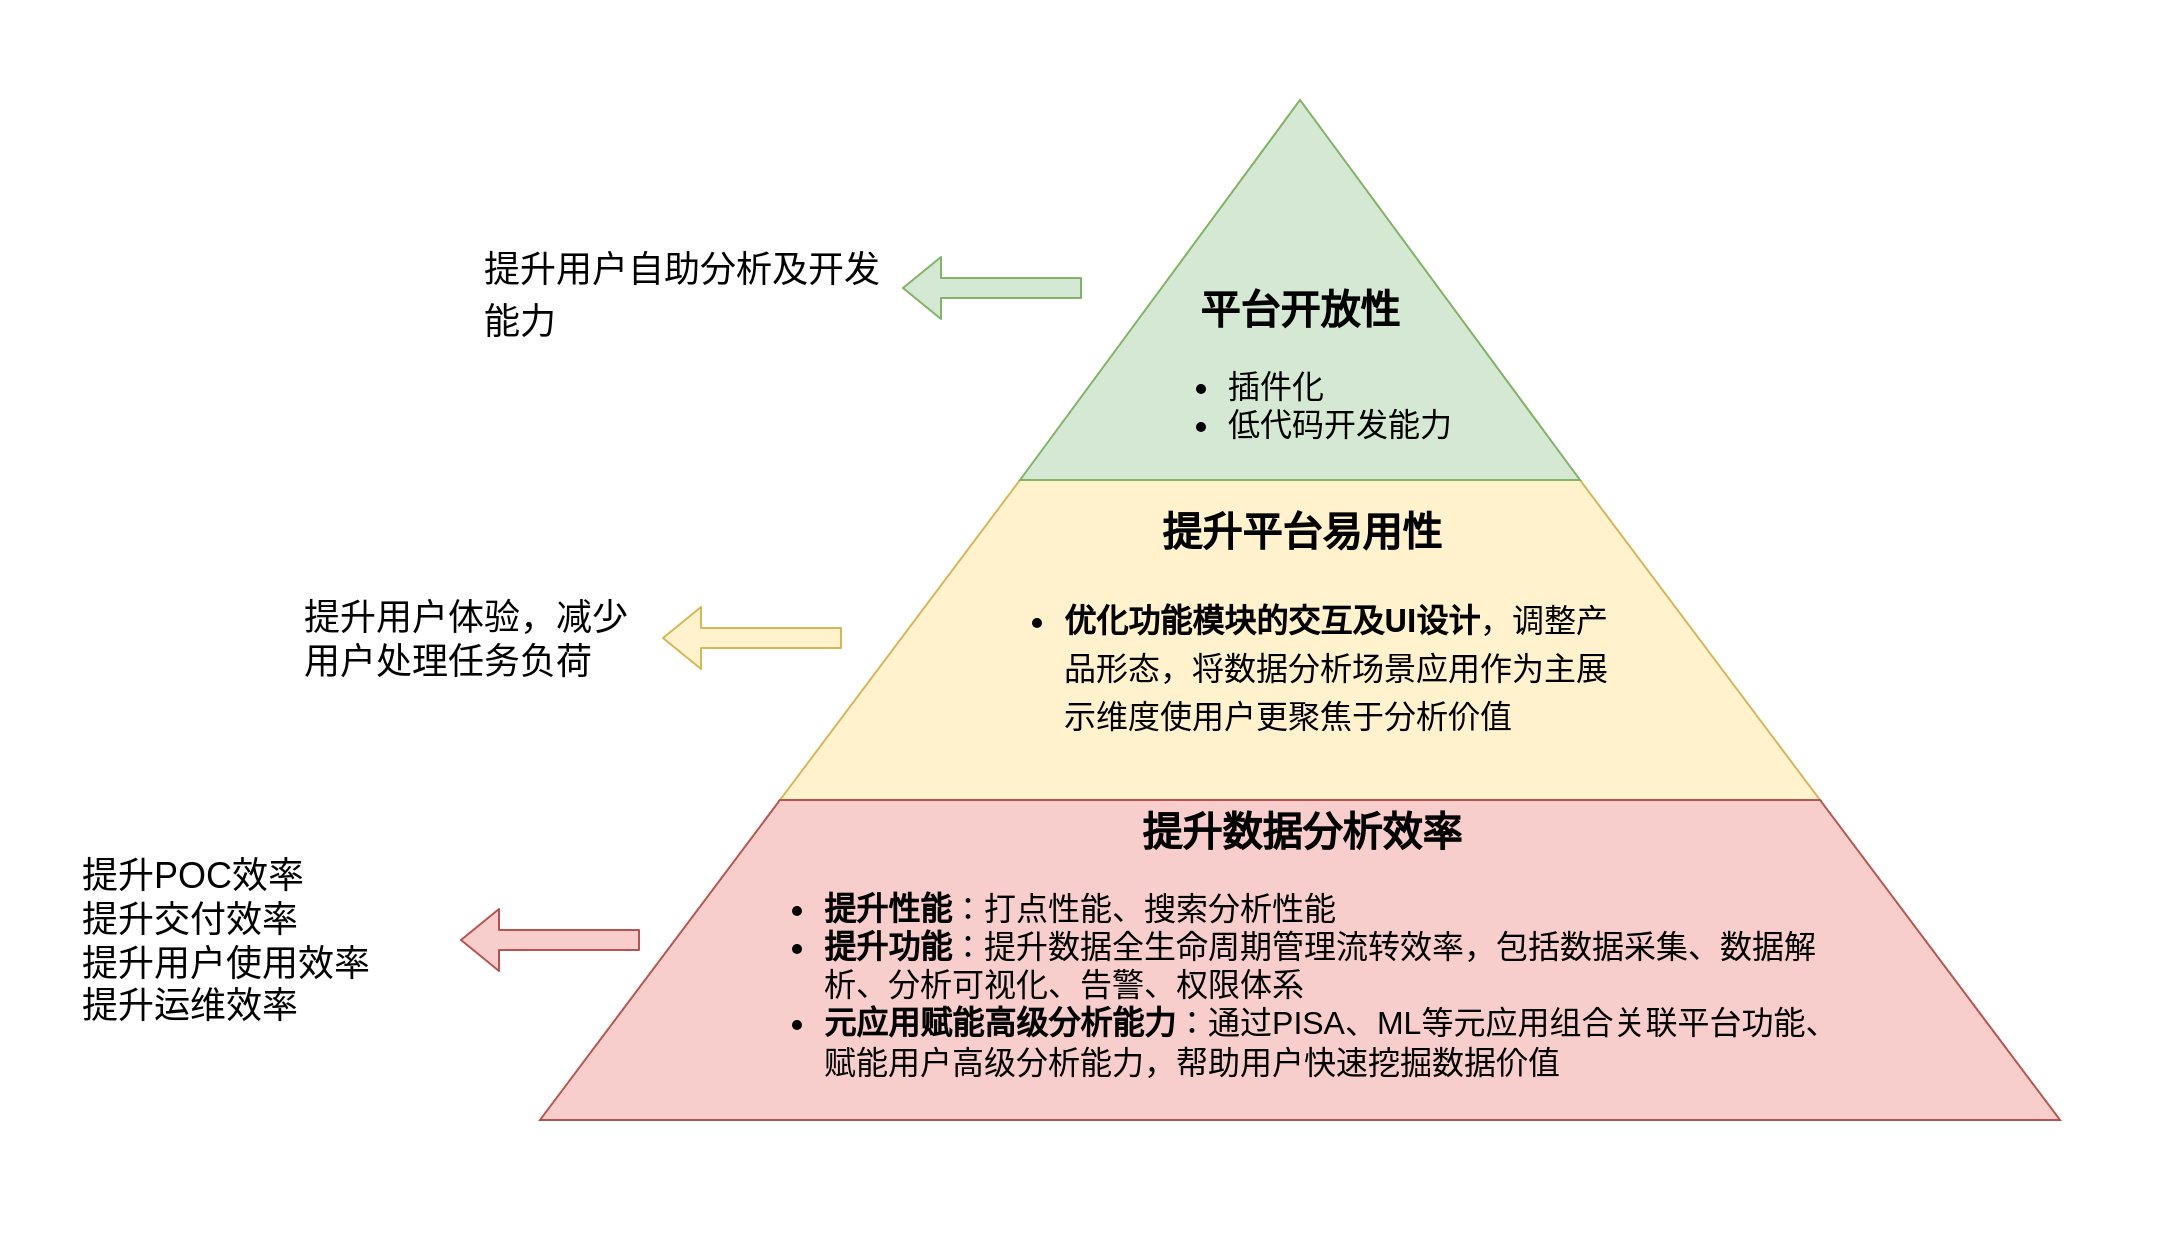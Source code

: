 <mxfile version="14.5.1" type="github">
  <diagram id="B8hStYrAxmmMbMgLL3rB" name="Page-1">
    <mxGraphModel dx="2137" dy="2079" grid="1" gridSize="10" guides="1" tooltips="1" connect="1" arrows="1" fold="1" page="1" pageScale="1" pageWidth="827" pageHeight="1169" math="0" shadow="0">
      <root>
        <mxCell id="0" />
        <mxCell id="1" parent="0" />
        <mxCell id="5B6wULODDFFY0rguPRqn-14" value="" style="rounded=0;whiteSpace=wrap;html=1;fontSize=18;fontColor=#FF9999;align=left;strokeColor=none;" vertex="1" parent="1">
          <mxGeometry x="-310" y="-100" width="1080" height="620" as="geometry" />
        </mxCell>
        <mxCell id="5B6wULODDFFY0rguPRqn-2" value="&lt;div style=&quot;text-align: center&quot;&gt;&lt;b&gt;&lt;font style=&quot;font-size: 20px&quot;&gt;提升平台易用性&lt;/font&gt;&lt;/b&gt;&lt;/div&gt;&lt;ul&gt;&lt;li style=&quot;font-size: 16px&quot;&gt;&lt;p class=&quot;p1&quot; style=&quot;margin: 0px ; font-stretch: normal ; line-height: normal ; font-family: &amp;#34;.pingfang sc&amp;#34;&quot;&gt;&lt;b&gt;优化功能模块的交互及&lt;span class=&quot;s1&quot; style=&quot;font-stretch: normal ; line-height: normal ; font-family: &amp;#34;helvetica neue&amp;#34;&quot;&gt;UI&lt;/span&gt;设计&lt;/b&gt;，调整产品形态，&lt;span style=&quot;font-family: &amp;#34;helvetica&amp;#34;&quot;&gt;将数据分析场景应用作为主展示维度使用户更聚焦于分析价值&lt;/span&gt;&lt;/p&gt;&lt;/li&gt;&lt;/ul&gt;" style="shape=trapezoid;perimeter=trapezoidPerimeter;whiteSpace=wrap;html=1;fixedSize=1;size=120;fontSize=18;fillColor=#fff2cc;strokeColor=#d6b656;spacingLeft=100;spacingRight=100;align=left;" vertex="1" parent="1">
          <mxGeometry x="80" y="140" width="520" height="160" as="geometry" />
        </mxCell>
        <mxCell id="5B6wULODDFFY0rguPRqn-3" value="&lt;div&gt;&lt;span&gt;&lt;font style=&quot;font-size: 20px&quot;&gt;&lt;b&gt;平台开放性&lt;/b&gt;&lt;/font&gt;&lt;/span&gt;&lt;/div&gt;&lt;span style=&quot;font-size: 16px&quot;&gt;&lt;ul&gt;&lt;li style=&quot;text-align: left&quot;&gt;&lt;span&gt;插件化&lt;/span&gt;&lt;/li&gt;&lt;li&gt;&lt;span&gt;低代码开发能力&lt;/span&gt;&lt;/li&gt;&lt;/ul&gt;&lt;/span&gt;" style="shape=trapezoid;perimeter=trapezoidPerimeter;whiteSpace=wrap;html=1;fixedSize=1;size=140;fontSize=18;verticalAlign=bottom;fillColor=#d5e8d4;strokeColor=#82b366;spacingLeft=10;spacingRight=10;align=center;" vertex="1" parent="1">
          <mxGeometry x="200" y="-50" width="280" height="190" as="geometry" />
        </mxCell>
        <mxCell id="5B6wULODDFFY0rguPRqn-6" value="&lt;div style=&quot;text-align: center&quot;&gt;&lt;span&gt;&lt;font style=&quot;font-size: 20px&quot;&gt;&lt;b&gt;提升数据分析效率&lt;/b&gt;&lt;/font&gt;&lt;/span&gt;&lt;/div&gt;&lt;ul style=&quot;font-size: 16px&quot;&gt;&lt;li&gt;&lt;b&gt;提升性能&lt;/b&gt;：打点性能、搜索分析性能&lt;/li&gt;&lt;li&gt;&lt;b&gt;提升功能&lt;/b&gt;：提升数据全生命周期管理流转效率，包括数据采集、数据解析、分析可视化、告警、权限体系&lt;br&gt;&lt;/li&gt;&lt;li&gt;&lt;b&gt;元应用赋能高级分析能力&lt;/b&gt;：通过PISA、ML等元应用组合关联平台功能、赋能用户高级分析能力，帮助用户快速挖掘数据价值&lt;br&gt;&lt;/li&gt;&lt;/ul&gt;" style="shape=trapezoid;perimeter=trapezoidPerimeter;whiteSpace=wrap;html=1;fixedSize=1;size=120;fontSize=18;align=left;fillColor=#f8cecc;strokeColor=#b85450;spacingRight=100;spacingLeft=100;" vertex="1" parent="1">
          <mxGeometry x="-40" y="300" width="760" height="160" as="geometry" />
        </mxCell>
        <mxCell id="5B6wULODDFFY0rguPRqn-7" value="" style="shape=flexArrow;endArrow=classic;html=1;fontSize=18;fontColor=#FF9999;fillColor=#f8cecc;strokeColor=#b85450;" edge="1" parent="1">
          <mxGeometry width="50" height="50" relative="1" as="geometry">
            <mxPoint x="10" y="370" as="sourcePoint" />
            <mxPoint x="-80" y="370" as="targetPoint" />
          </mxGeometry>
        </mxCell>
        <mxCell id="5B6wULODDFFY0rguPRqn-9" value="提升POC效率&lt;br&gt;提升交付效率&lt;br&gt;提升用户使用效率&lt;br&gt;提升运维效率" style="text;html=1;strokeColor=none;fillColor=none;align=left;verticalAlign=middle;whiteSpace=wrap;rounded=0;fontSize=18;" vertex="1" parent="1">
          <mxGeometry x="-271" y="321" width="180" height="100" as="geometry" />
        </mxCell>
        <mxCell id="5B6wULODDFFY0rguPRqn-10" value="" style="shape=flexArrow;endArrow=classic;html=1;fontSize=18;fontColor=#FF9999;fillColor=#fff2cc;strokeColor=#d6b656;" edge="1" parent="1">
          <mxGeometry width="50" height="50" relative="1" as="geometry">
            <mxPoint x="111" y="219" as="sourcePoint" />
            <mxPoint x="21" y="219" as="targetPoint" />
          </mxGeometry>
        </mxCell>
        <mxCell id="5B6wULODDFFY0rguPRqn-11" value="提升用户体验，减少用户处理任务负荷" style="text;html=1;strokeColor=none;fillColor=none;align=left;verticalAlign=middle;whiteSpace=wrap;rounded=0;fontSize=18;" vertex="1" parent="1">
          <mxGeometry x="-160" y="170" width="170" height="100" as="geometry" />
        </mxCell>
        <mxCell id="5B6wULODDFFY0rguPRqn-12" value="" style="shape=flexArrow;endArrow=classic;html=1;fontSize=18;fontColor=#FF9999;fillColor=#d5e8d4;strokeColor=#82b366;" edge="1" parent="1">
          <mxGeometry width="50" height="50" relative="1" as="geometry">
            <mxPoint x="231" y="44" as="sourcePoint" />
            <mxPoint x="141" y="44" as="targetPoint" />
          </mxGeometry>
        </mxCell>
        <mxCell id="5B6wULODDFFY0rguPRqn-13" value="&lt;p class=&quot;p1&quot; style=&quot;margin: 0px ; font-stretch: normal ; line-height: normal ; font-family: &amp;#34;.pingfang sc&amp;#34;&quot;&gt;&lt;font style=&quot;font-size: 18px&quot;&gt;提升用户自助分析及开发能力&lt;/font&gt;&lt;/p&gt;" style="text;html=1;strokeColor=none;fillColor=none;align=left;verticalAlign=middle;whiteSpace=wrap;rounded=0;fontSize=18;" vertex="1" parent="1">
          <mxGeometry x="-70" y="-5" width="200" height="100" as="geometry" />
        </mxCell>
      </root>
    </mxGraphModel>
  </diagram>
</mxfile>
